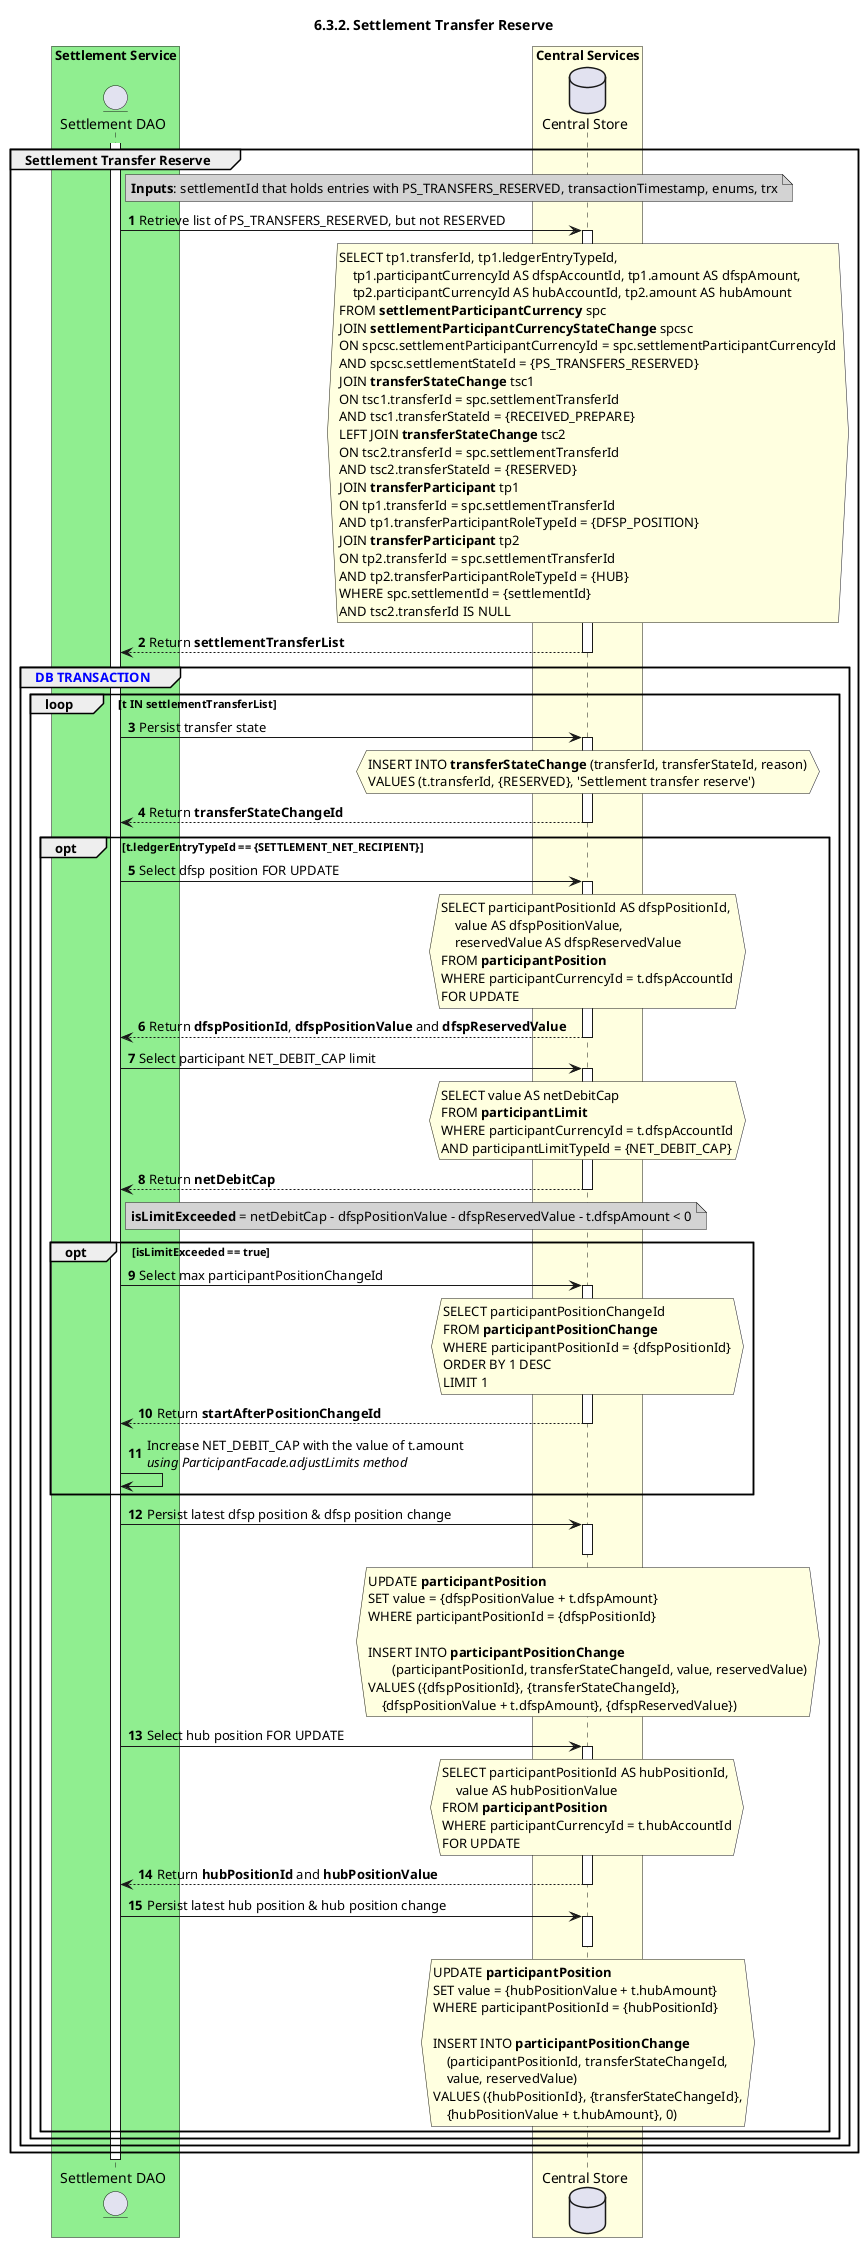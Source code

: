 @startuml
' declate title
title 6.3.2. Settlement Transfer Reserve
autonumber

' declare actors
entity "Settlement DAO" as SETTLE_DAO
database "Central Store" as DB

box "Settlement Service" #lightgreen
    participant SETTLE_DAO
end box

box "Central Services" #lightyellow
    participant DB
end box

' start flow
activate SETTLE_DAO
group Settlement Transfer Reserve
    note right of SETTLE_DAO #lightgray
        **Inputs**: settlementId that holds entries with PS_TRANSFERS_RESERVED, transactionTimestamp, enums, trx
    end note
    SETTLE_DAO -> DB: Retrieve list of PS_TRANSFERS_RESERVED, but not RESERVED
    activate DB
    hnote over DB #lightyellow
        SELECT tp1.transferId, tp1.ledgerEntryTypeId,
            tp1.participantCurrencyId AS dfspAccountId, tp1.amount AS dfspAmount,
            tp2.participantCurrencyId AS hubAccountId, tp2.amount AS hubAmount
        FROM **settlementParticipantCurrency** spc
        JOIN **settlementParticipantCurrencyStateChange** spcsc
        ON spcsc.settlementParticipantCurrencyId = spc.settlementParticipantCurrencyId
        AND spcsc.settlementStateId = {PS_TRANSFERS_RESERVED}
        JOIN **transferStateChange** tsc1
        ON tsc1.transferId = spc.settlementTransferId
        AND tsc1.transferStateId = {RECEIVED_PREPARE}
        LEFT JOIN **transferStateChange** tsc2
        ON tsc2.transferId = spc.settlementTransferId
        AND tsc2.transferStateId = {RESERVED}
        JOIN **transferParticipant** tp1
        ON tp1.transferId = spc.settlementTransferId
        AND tp1.transferParticipantRoleTypeId = {DFSP_POSITION}
        JOIN **transferParticipant** tp2
        ON tp2.transferId = spc.settlementTransferId
        AND tp2.transferParticipantRoleTypeId = {HUB}
        WHERE spc.settlementId = {settlementId}
        AND tsc2.transferId IS NULL
    end hnote
    DB --> SETTLE_DAO: Return **settlementTransferList**
    deactivate DB
    group <color #blue>DB TRANSACTION</color>
        loop t IN settlementTransferList
            SETTLE_DAO -> DB: Persist transfer state
            activate DB
            hnote over DB #lightyellow
                INSERT INTO **transferStateChange** (transferId, transferStateId, reason)
                VALUES (t.transferId, {RESERVED}, 'Settlement transfer reserve')
            end note
            DB --> SETTLE_DAO: Return **transferStateChangeId**
            deactivate DB

            opt t.ledgerEntryTypeId == {SETTLEMENT_NET_RECIPIENT}
                SETTLE_DAO -> DB: Select dfsp position FOR UPDATE
                activate DB
                hnote over DB #lightyellow
                    SELECT participantPositionId AS dfspPositionId,
                        value AS dfspPositionValue,
                        reservedValue AS dfspReservedValue
                    FROM **participantPosition**
                    WHERE participantCurrencyId = t.dfspAccountId
                    FOR UPDATE
                end note
                DB --> SETTLE_DAO: Return **dfspPositionId**, **dfspPositionValue** and **dfspReservedValue**
                deactivate DB

                SETTLE_DAO -> DB: Select participant NET_DEBIT_CAP limit
                activate DB
                hnote over DB #lightyellow
                    SELECT value AS netDebitCap
                    FROM **participantLimit**
                    WHERE participantCurrencyId = t.dfspAccountId
                    AND participantLimitTypeId = {NET_DEBIT_CAP}
                end note
                DB --> SETTLE_DAO: Return **netDebitCap**
                deactivate DB
                note right of SETTLE_DAO #lightgray
                    **isLimitExceeded** = netDebitCap - dfspPositionValue - dfspReservedValue - t.dfspAmount < 0
                end note

                opt isLimitExceeded == true
                    SETTLE_DAO -> DB: Select max participantPositionChangeId
                    activate DB
                    hnote over DB #lightyellow
                        SELECT participantPositionChangeId
                        FROM **participantPositionChange**
                        WHERE participantPositionId = {dfspPositionId}
                        ORDER BY 1 DESC
                        LIMIT 1
                    end note
                    DB --> SETTLE_DAO: Return **startAfterPositionChangeId**
                    deactivate DB

                    SETTLE_DAO->SETTLE_DAO: Increase NET_DEBIT_CAP with the value of t.amount\n//using ParticipantFacade.adjustLimits method//
                end

                SETTLE_DAO->DB: Persist latest dfsp position & dfsp position change
                hnote over DB #lightyellow
                    UPDATE **participantPosition**
                    SET value = {dfspPositionValue + t.dfspAmount}
                    WHERE participantPositionId = {dfspPositionId}

                    INSERT INTO **participantPositionChange**
                           (participantPositionId, transferStateChangeId, value, reservedValue)
                    VALUES ({dfspPositionId}, {transferStateChangeId},
                        {dfspPositionValue + t.dfspAmount}, {dfspReservedValue})
                end note
                activate DB
                deactivate DB

                SETTLE_DAO -> DB: Select hub position FOR UPDATE
                activate DB
                hnote over DB #lightyellow
                    SELECT participantPositionId AS hubPositionId,
                        value AS hubPositionValue
                    FROM **participantPosition**
                    WHERE participantCurrencyId = t.hubAccountId
                    FOR UPDATE
                end note
                DB --> SETTLE_DAO: Return **hubPositionId** and **hubPositionValue**
                deactivate DB

                SETTLE_DAO->DB: Persist latest hub position & hub position change
                hnote over DB #lightyellow
                    UPDATE **participantPosition**
                    SET value = {hubPositionValue + t.hubAmount}
                    WHERE participantPositionId = {hubPositionId}

                    INSERT INTO **participantPositionChange**
                        (participantPositionId, transferStateChangeId,
                        value, reservedValue)
                    VALUES ({hubPositionId}, {transferStateChangeId},
                        {hubPositionValue + t.hubAmount}, 0)
                end note
                activate DB
                deactivate DB
            end
        end
    end
end
deactivate SETTLE_DAO

@enduml
